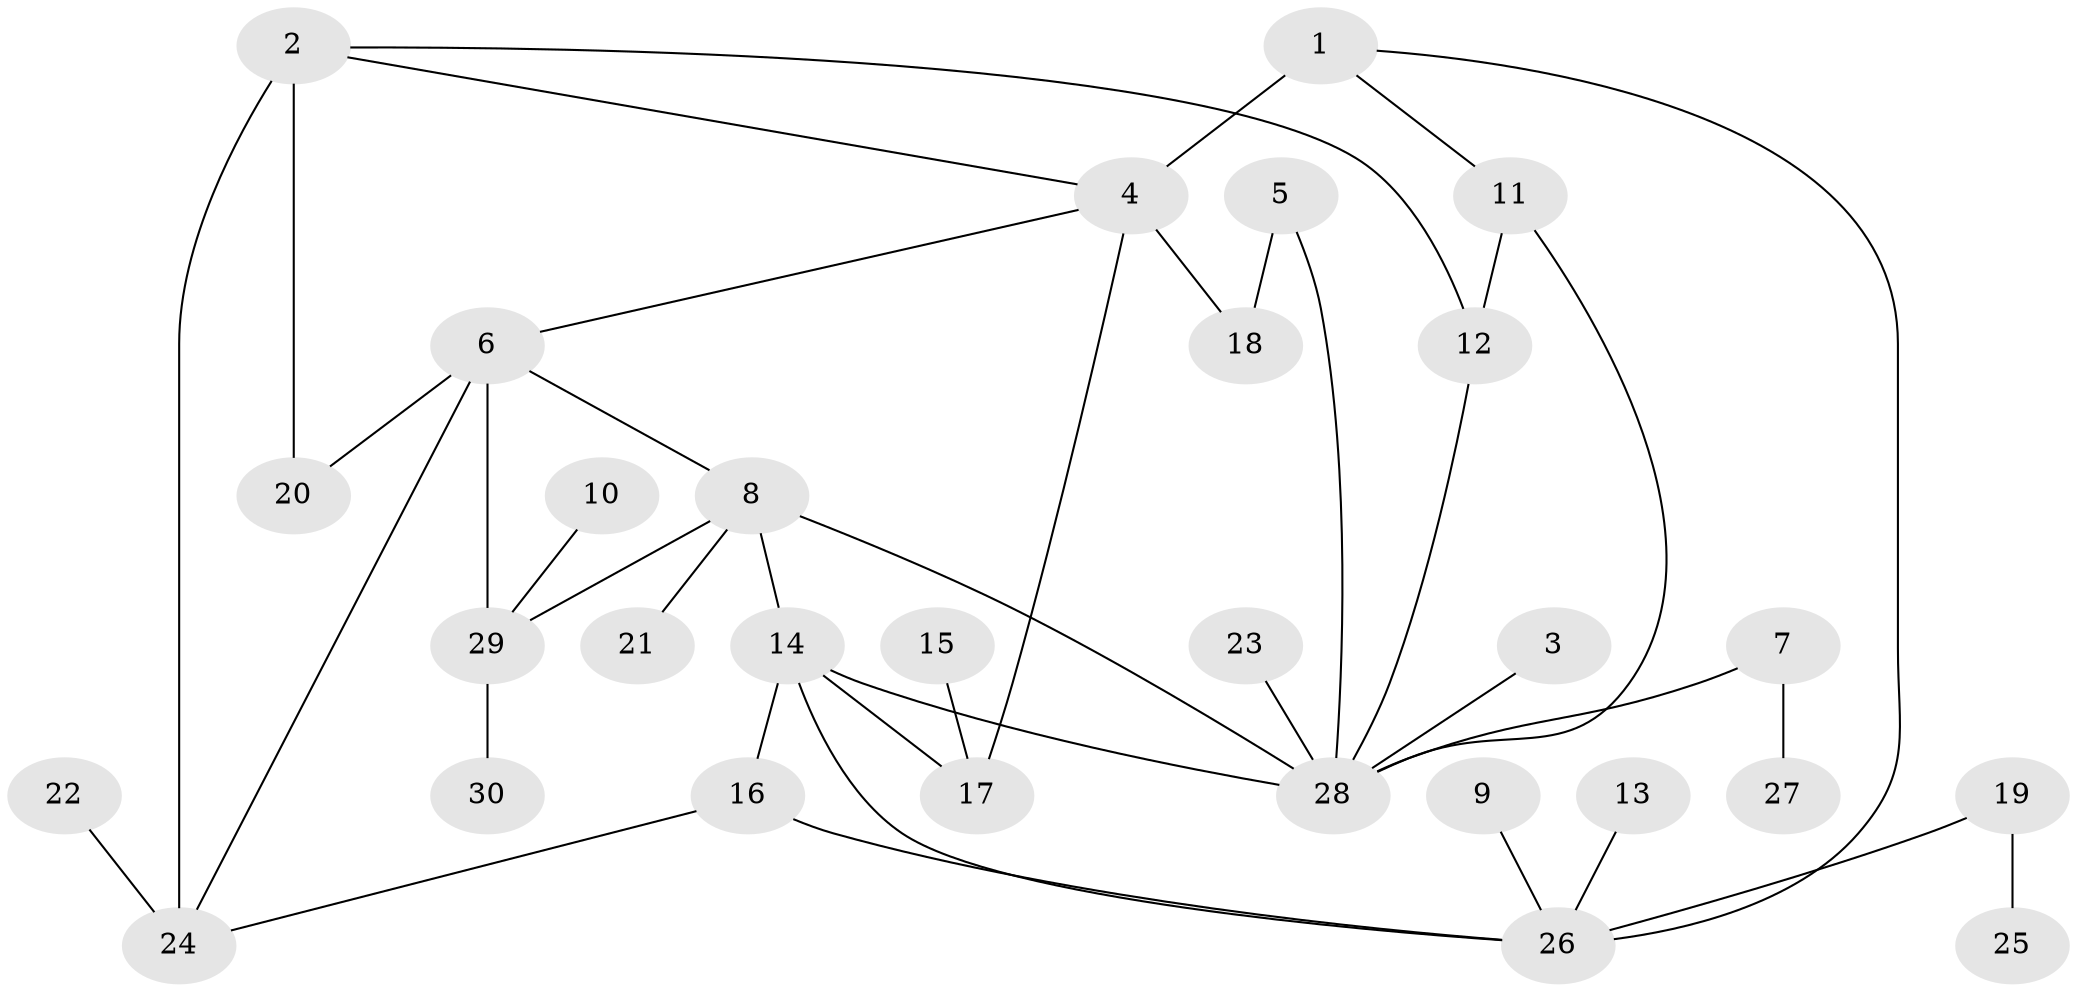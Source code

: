 // original degree distribution, {6: 0.05, 5: 0.03333333333333333, 7: 0.03333333333333333, 2: 0.23333333333333334, 4: 0.08333333333333333, 3: 0.05, 10: 0.016666666666666666, 8: 0.016666666666666666, 1: 0.48333333333333334}
// Generated by graph-tools (version 1.1) at 2025/02/03/09/25 03:02:47]
// undirected, 30 vertices, 41 edges
graph export_dot {
graph [start="1"]
  node [color=gray90,style=filled];
  1;
  2;
  3;
  4;
  5;
  6;
  7;
  8;
  9;
  10;
  11;
  12;
  13;
  14;
  15;
  16;
  17;
  18;
  19;
  20;
  21;
  22;
  23;
  24;
  25;
  26;
  27;
  28;
  29;
  30;
  1 -- 4 [weight=2.0];
  1 -- 11 [weight=1.0];
  1 -- 26 [weight=1.0];
  2 -- 4 [weight=1.0];
  2 -- 12 [weight=1.0];
  2 -- 20 [weight=1.0];
  2 -- 24 [weight=2.0];
  3 -- 28 [weight=1.0];
  4 -- 6 [weight=1.0];
  4 -- 17 [weight=1.0];
  4 -- 18 [weight=1.0];
  5 -- 18 [weight=1.0];
  5 -- 28 [weight=1.0];
  6 -- 8 [weight=1.0];
  6 -- 20 [weight=1.0];
  6 -- 24 [weight=1.0];
  6 -- 29 [weight=1.0];
  7 -- 27 [weight=1.0];
  7 -- 28 [weight=1.0];
  8 -- 14 [weight=1.0];
  8 -- 21 [weight=1.0];
  8 -- 28 [weight=1.0];
  8 -- 29 [weight=1.0];
  9 -- 26 [weight=1.0];
  10 -- 29 [weight=1.0];
  11 -- 12 [weight=1.0];
  11 -- 28 [weight=1.0];
  12 -- 28 [weight=1.0];
  13 -- 26 [weight=1.0];
  14 -- 16 [weight=1.0];
  14 -- 17 [weight=1.0];
  14 -- 26 [weight=1.0];
  14 -- 28 [weight=1.0];
  15 -- 17 [weight=1.0];
  16 -- 24 [weight=1.0];
  16 -- 26 [weight=1.0];
  19 -- 25 [weight=1.0];
  19 -- 26 [weight=1.0];
  22 -- 24 [weight=1.0];
  23 -- 28 [weight=1.0];
  29 -- 30 [weight=1.0];
}
